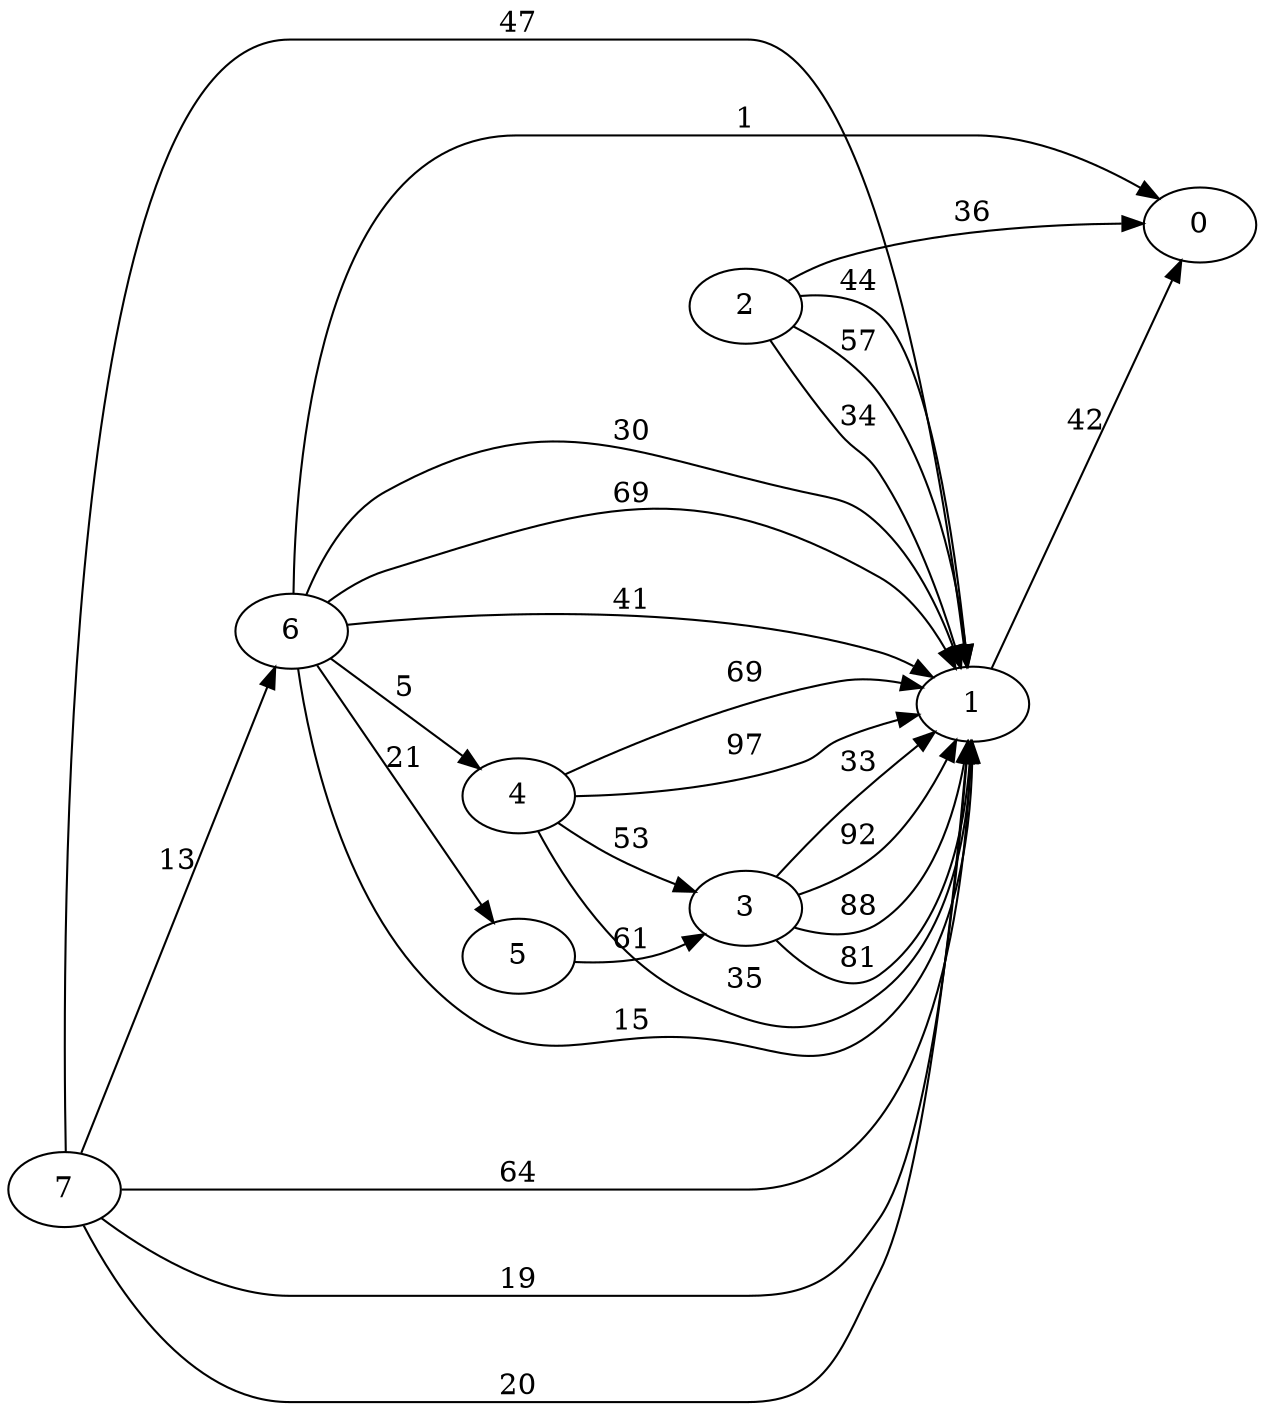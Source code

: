 digraph G {
ranksep = "equally";
rankdir = LR;
{rank = same; 0; };
{rank = same; 1; };
{rank = same; };
{rank = same; 2; };
{rank = same; };
{rank = same; 3; };
{rank = same; };
{rank = same; 4; };
{rank = same; };
{rank = same; 5; };
{rank = same; };
{rank = same; 6; };
{rank = same; };
{rank = same; 7; };
{rank = same; };
0
1->0[label="42"];
2->1[label="44"];
2->1[label="57"];
2->1[label="34"];
2->0[label="36"];
3->1[label="88"];
3->1[label="81"];
3->1[label="33"];
3->1[label="92"];
4->1[label="35"];
4->1[label="69"];
4->1[label="97"];
4->3[label="53"];
5->3[label="61"];
6->1[label="15"];
6->4[label="5"];
6->5[label="21"];
6->1[label="30"];
6->1[label="69"];
6->1[label="41"];
6->0[label="1"];
7->1[label="19"];
7->6[label="13"];
7->1[label="20"];
7->1[label="47"];
7->1[label="64"];
}
